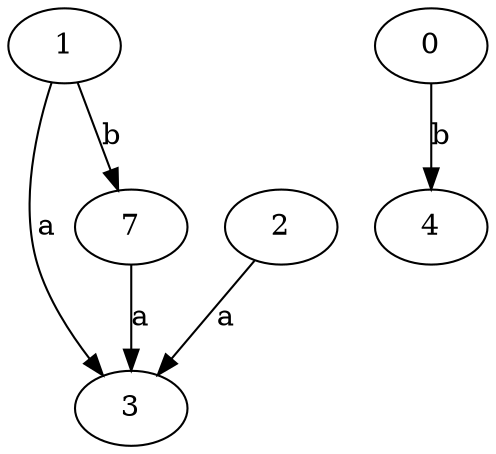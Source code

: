 strict digraph  {
1;
2;
0;
3;
4;
7;
1 -> 3  [label=a];
1 -> 7  [label=b];
2 -> 3  [label=a];
0 -> 4  [label=b];
7 -> 3  [label=a];
}
